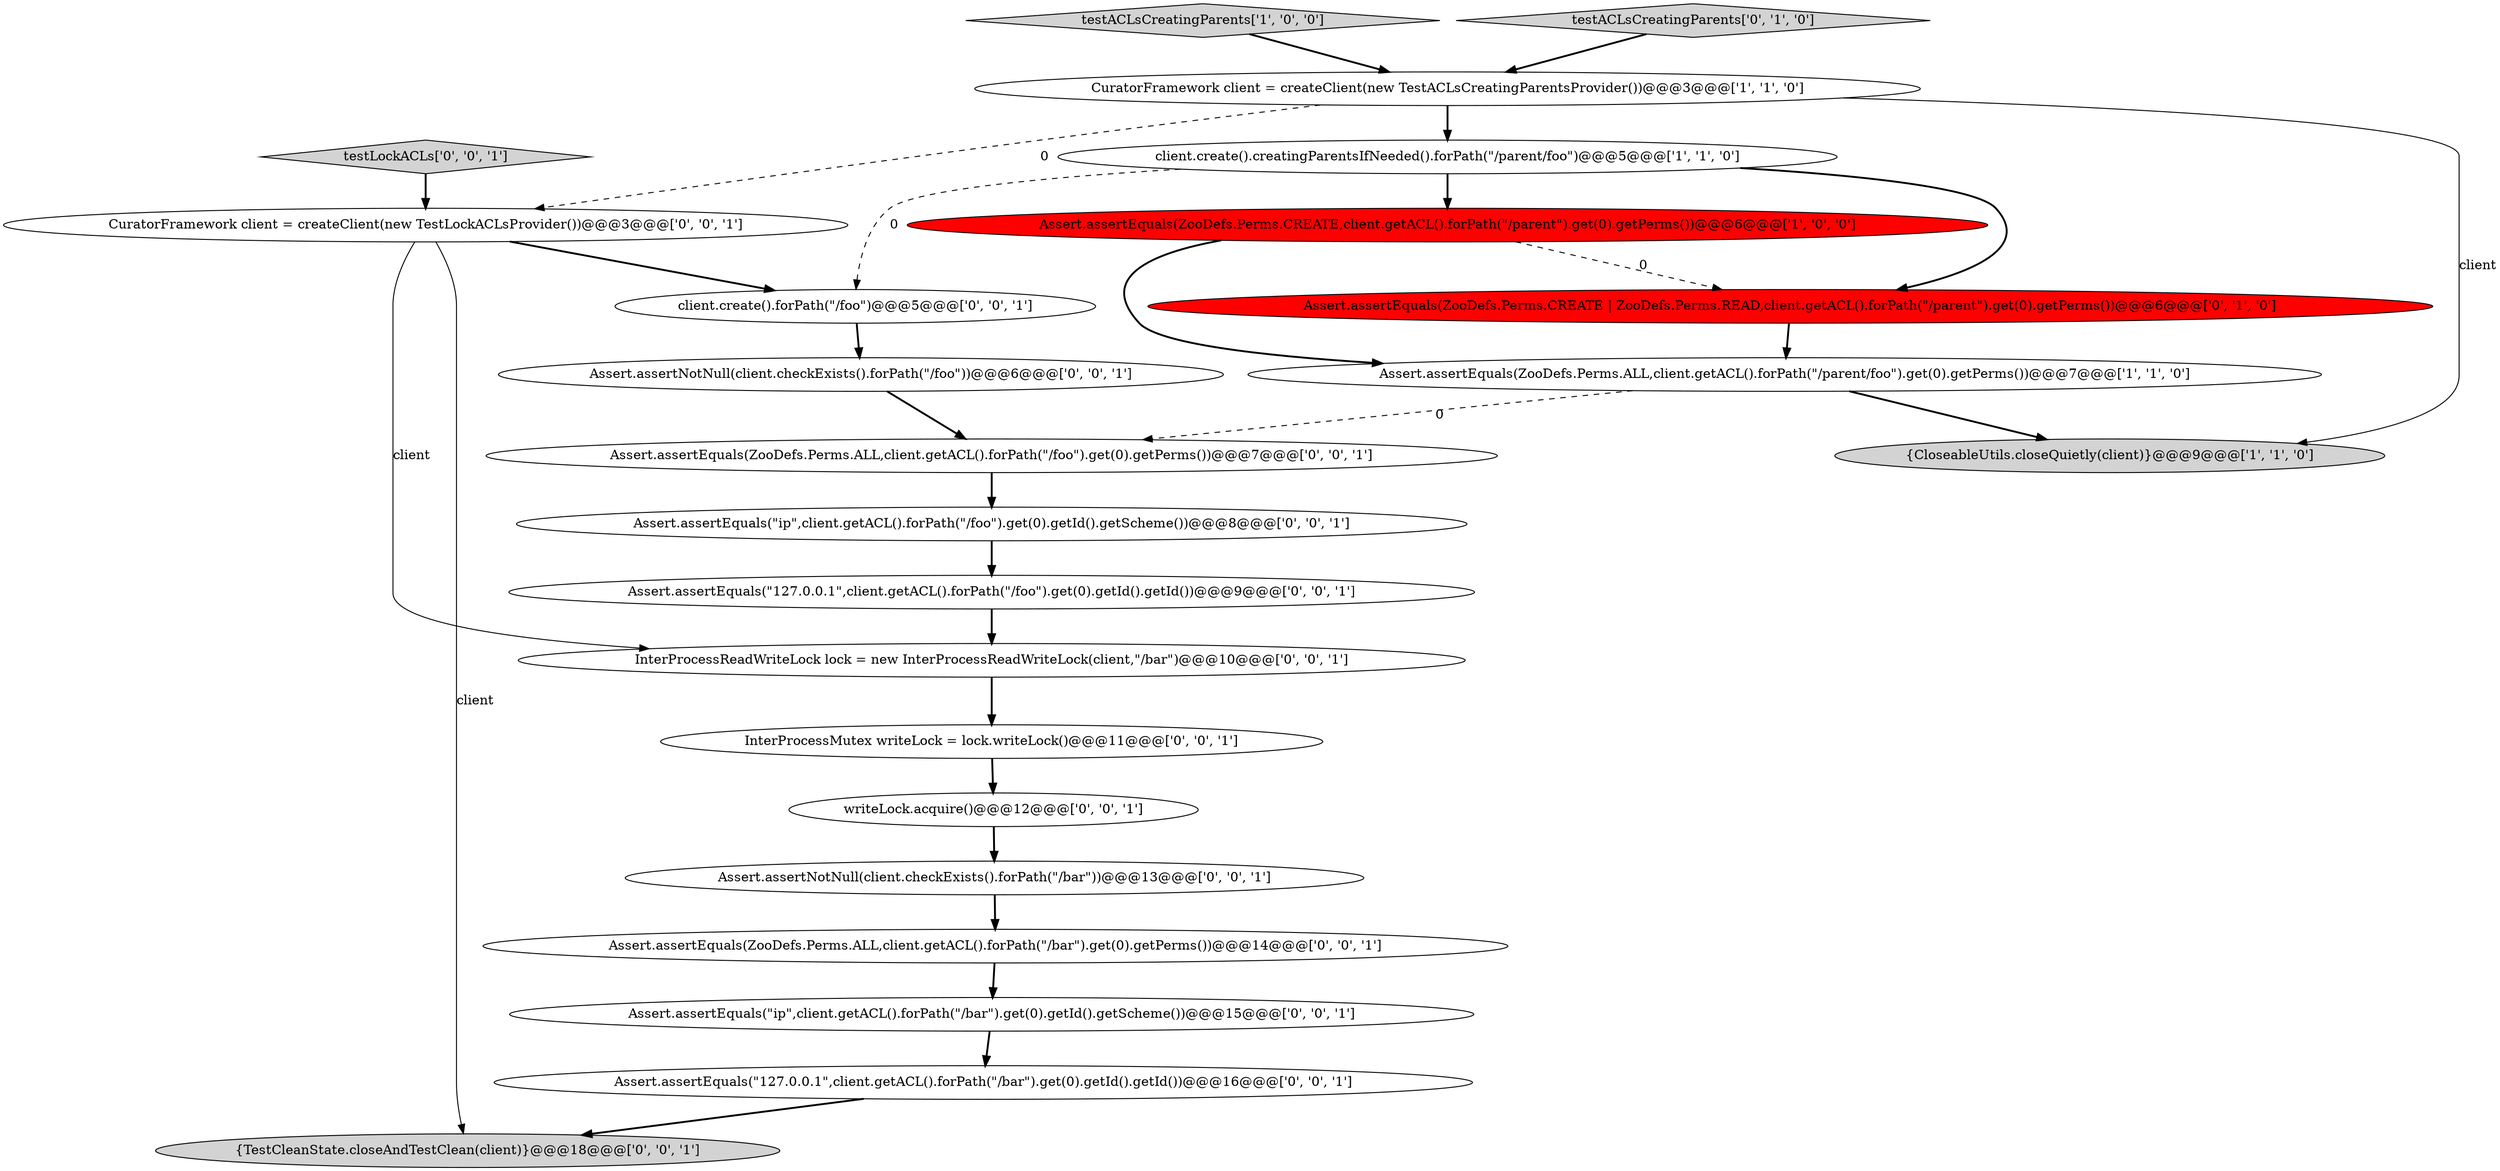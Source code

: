 digraph {
12 [style = filled, label = "Assert.assertEquals(\"ip\",client.getACL().forPath(\"/bar\").get(0).getId().getScheme())@@@15@@@['0', '0', '1']", fillcolor = white, shape = ellipse image = "AAA0AAABBB3BBB"];
1 [style = filled, label = "Assert.assertEquals(ZooDefs.Perms.ALL,client.getACL().forPath(\"/parent/foo\").get(0).getPerms())@@@7@@@['1', '1', '0']", fillcolor = white, shape = ellipse image = "AAA0AAABBB1BBB"];
10 [style = filled, label = "Assert.assertNotNull(client.checkExists().forPath(\"/bar\"))@@@13@@@['0', '0', '1']", fillcolor = white, shape = ellipse image = "AAA0AAABBB3BBB"];
19 [style = filled, label = "client.create().forPath(\"/foo\")@@@5@@@['0', '0', '1']", fillcolor = white, shape = ellipse image = "AAA0AAABBB3BBB"];
18 [style = filled, label = "writeLock.acquire()@@@12@@@['0', '0', '1']", fillcolor = white, shape = ellipse image = "AAA0AAABBB3BBB"];
4 [style = filled, label = "{CloseableUtils.closeQuietly(client)}@@@9@@@['1', '1', '0']", fillcolor = lightgray, shape = ellipse image = "AAA0AAABBB1BBB"];
17 [style = filled, label = "testLockACLs['0', '0', '1']", fillcolor = lightgray, shape = diamond image = "AAA0AAABBB3BBB"];
2 [style = filled, label = "testACLsCreatingParents['1', '0', '0']", fillcolor = lightgray, shape = diamond image = "AAA0AAABBB1BBB"];
16 [style = filled, label = "Assert.assertEquals(ZooDefs.Perms.ALL,client.getACL().forPath(\"/foo\").get(0).getPerms())@@@7@@@['0', '0', '1']", fillcolor = white, shape = ellipse image = "AAA0AAABBB3BBB"];
6 [style = filled, label = "Assert.assertEquals(ZooDefs.Perms.CREATE | ZooDefs.Perms.READ,client.getACL().forPath(\"/parent\").get(0).getPerms())@@@6@@@['0', '1', '0']", fillcolor = red, shape = ellipse image = "AAA1AAABBB2BBB"];
3 [style = filled, label = "client.create().creatingParentsIfNeeded().forPath(\"/parent/foo\")@@@5@@@['1', '1', '0']", fillcolor = white, shape = ellipse image = "AAA0AAABBB1BBB"];
13 [style = filled, label = "{TestCleanState.closeAndTestClean(client)}@@@18@@@['0', '0', '1']", fillcolor = lightgray, shape = ellipse image = "AAA0AAABBB3BBB"];
11 [style = filled, label = "InterProcessMutex writeLock = lock.writeLock()@@@11@@@['0', '0', '1']", fillcolor = white, shape = ellipse image = "AAA0AAABBB3BBB"];
7 [style = filled, label = "testACLsCreatingParents['0', '1', '0']", fillcolor = lightgray, shape = diamond image = "AAA0AAABBB2BBB"];
22 [style = filled, label = "CuratorFramework client = createClient(new TestLockACLsProvider())@@@3@@@['0', '0', '1']", fillcolor = white, shape = ellipse image = "AAA0AAABBB3BBB"];
5 [style = filled, label = "CuratorFramework client = createClient(new TestACLsCreatingParentsProvider())@@@3@@@['1', '1', '0']", fillcolor = white, shape = ellipse image = "AAA0AAABBB1BBB"];
9 [style = filled, label = "InterProcessReadWriteLock lock = new InterProcessReadWriteLock(client,\"/bar\")@@@10@@@['0', '0', '1']", fillcolor = white, shape = ellipse image = "AAA0AAABBB3BBB"];
8 [style = filled, label = "Assert.assertNotNull(client.checkExists().forPath(\"/foo\"))@@@6@@@['0', '0', '1']", fillcolor = white, shape = ellipse image = "AAA0AAABBB3BBB"];
20 [style = filled, label = "Assert.assertEquals(\"127.0.0.1\",client.getACL().forPath(\"/bar\").get(0).getId().getId())@@@16@@@['0', '0', '1']", fillcolor = white, shape = ellipse image = "AAA0AAABBB3BBB"];
21 [style = filled, label = "Assert.assertEquals(\"ip\",client.getACL().forPath(\"/foo\").get(0).getId().getScheme())@@@8@@@['0', '0', '1']", fillcolor = white, shape = ellipse image = "AAA0AAABBB3BBB"];
0 [style = filled, label = "Assert.assertEquals(ZooDefs.Perms.CREATE,client.getACL().forPath(\"/parent\").get(0).getPerms())@@@6@@@['1', '0', '0']", fillcolor = red, shape = ellipse image = "AAA1AAABBB1BBB"];
14 [style = filled, label = "Assert.assertEquals(\"127.0.0.1\",client.getACL().forPath(\"/foo\").get(0).getId().getId())@@@9@@@['0', '0', '1']", fillcolor = white, shape = ellipse image = "AAA0AAABBB3BBB"];
15 [style = filled, label = "Assert.assertEquals(ZooDefs.Perms.ALL,client.getACL().forPath(\"/bar\").get(0).getPerms())@@@14@@@['0', '0', '1']", fillcolor = white, shape = ellipse image = "AAA0AAABBB3BBB"];
5->3 [style = bold, label=""];
8->16 [style = bold, label=""];
1->4 [style = bold, label=""];
20->13 [style = bold, label=""];
10->15 [style = bold, label=""];
9->11 [style = bold, label=""];
22->19 [style = bold, label=""];
5->4 [style = solid, label="client"];
0->6 [style = dashed, label="0"];
12->20 [style = bold, label=""];
3->6 [style = bold, label=""];
17->22 [style = bold, label=""];
22->9 [style = solid, label="client"];
11->18 [style = bold, label=""];
19->8 [style = bold, label=""];
3->0 [style = bold, label=""];
3->19 [style = dashed, label="0"];
6->1 [style = bold, label=""];
7->5 [style = bold, label=""];
18->10 [style = bold, label=""];
1->16 [style = dashed, label="0"];
0->1 [style = bold, label=""];
16->21 [style = bold, label=""];
22->13 [style = solid, label="client"];
14->9 [style = bold, label=""];
15->12 [style = bold, label=""];
2->5 [style = bold, label=""];
21->14 [style = bold, label=""];
5->22 [style = dashed, label="0"];
}
